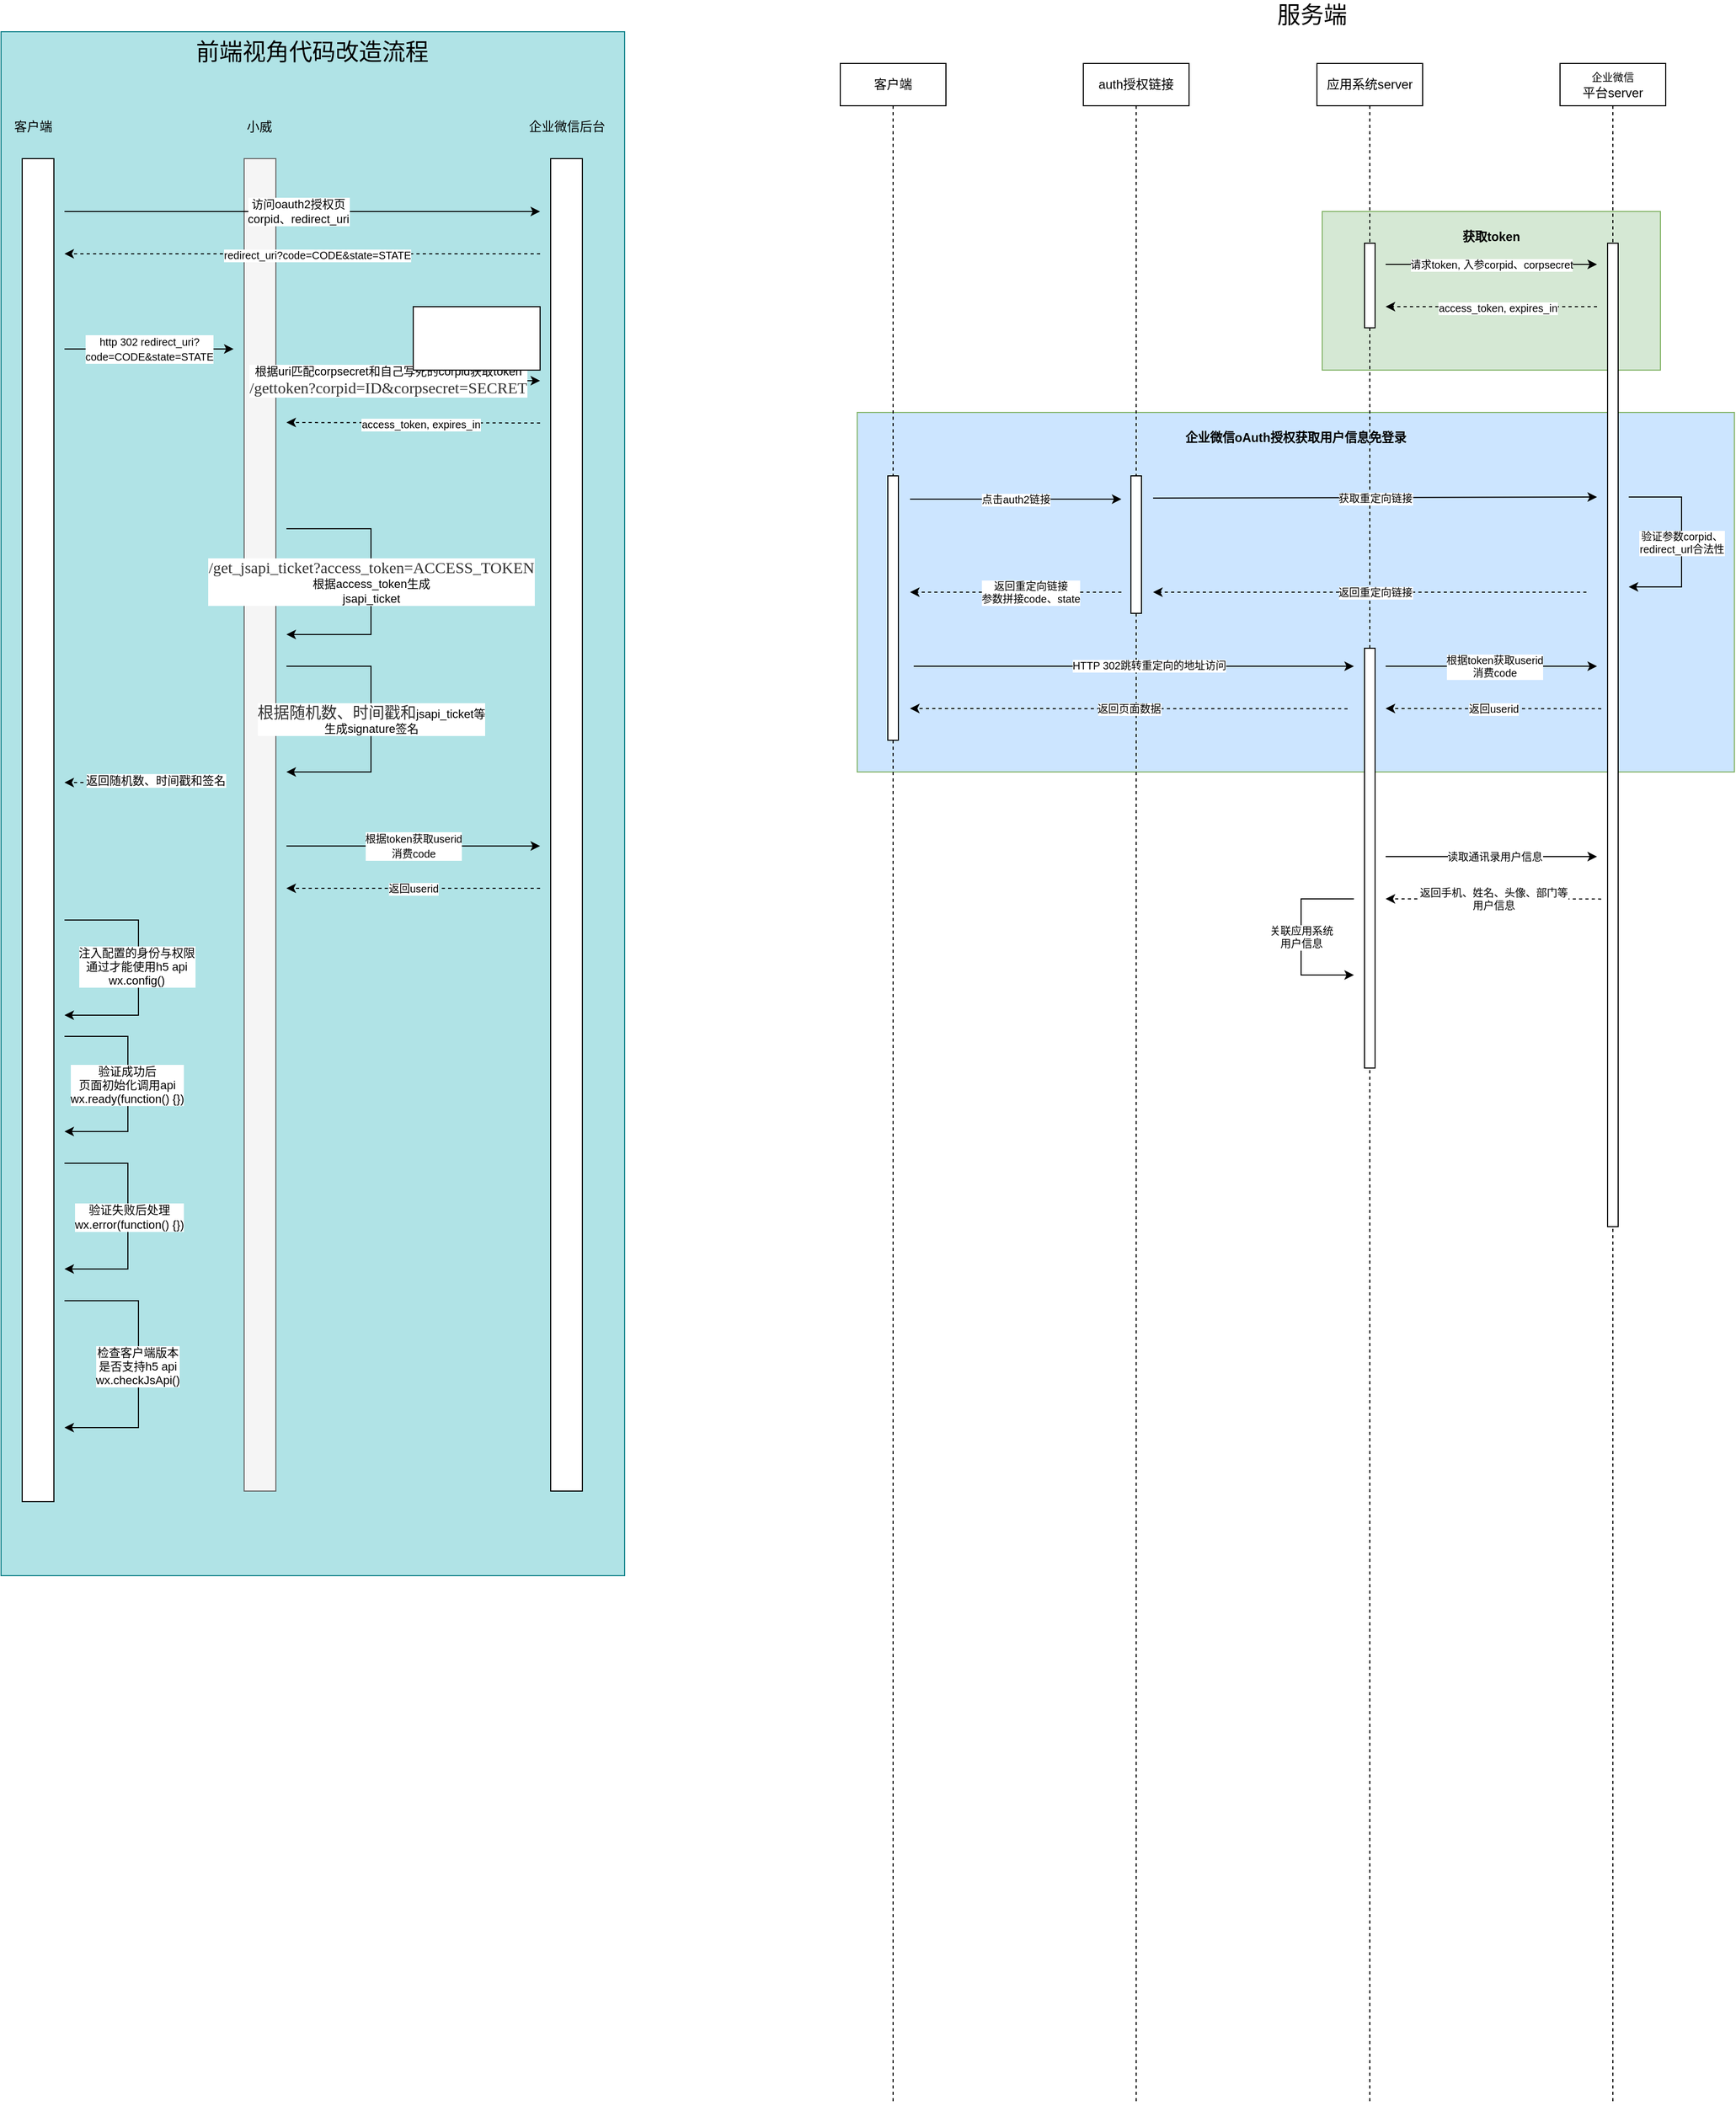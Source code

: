 <mxfile version="16.0.3" type="github">
  <diagram id="wFE0QG_FPsp0jaGvCLVb" name="Page-1">
    <mxGraphModel dx="2276" dy="769" grid="1" gridSize="10" guides="1" tooltips="1" connect="1" arrows="1" fold="1" page="1" pageScale="1" pageWidth="850" pageHeight="1100" math="0" shadow="0">
      <root>
        <mxCell id="0" />
        <mxCell id="1" parent="0" />
        <mxCell id="G3MdLucBdsFfCBGvvRXr-35" value="" style="rounded=0;whiteSpace=wrap;html=1;fillColor=#b0e3e6;strokeColor=#0e8088;" vertex="1" parent="1">
          <mxGeometry x="-830" y="40" width="590" height="1460" as="geometry" />
        </mxCell>
        <mxCell id="-BD_mY3rdzX9CCHZaYfn-6" value="&lt;h3 style=&quot;line-height: 0.8&quot;&gt;获取token&lt;/h3&gt;" style="rounded=0;whiteSpace=wrap;html=1;fontSize=10;verticalAlign=top;fillColor=#d5e8d4;strokeColor=#82b366;" parent="1" vertex="1">
          <mxGeometry x="420" y="210" width="320" height="150" as="geometry" />
        </mxCell>
        <mxCell id="-BD_mY3rdzX9CCHZaYfn-28" value="&lt;h3 style=&quot;line-height: 0.8&quot;&gt;企业微信oAuth授权获取用户信息免登录&lt;/h3&gt;" style="rounded=0;whiteSpace=wrap;html=1;fontSize=10;verticalAlign=top;fillColor=#CCE5FF;strokeColor=#82b366;" parent="1" vertex="1">
          <mxGeometry x="-20" y="400" width="830" height="340" as="geometry" />
        </mxCell>
        <mxCell id="q2xAD3V1H3Vini_aAaJG-2" value="应用系统server" style="shape=umlLifeline;perimeter=lifelinePerimeter;whiteSpace=wrap;html=1;container=1;collapsible=0;recursiveResize=0;outlineConnect=0;" parent="1" vertex="1">
          <mxGeometry x="415" y="70" width="100" height="1930" as="geometry" />
        </mxCell>
        <mxCell id="q2xAD3V1H3Vini_aAaJG-1" value="" style="html=1;points=[];perimeter=orthogonalPerimeter;" parent="1" vertex="1">
          <mxGeometry x="460" y="240" width="10" height="80" as="geometry" />
        </mxCell>
        <mxCell id="-BD_mY3rdzX9CCHZaYfn-1" value="&lt;font style=&quot;font-size: 10px&quot;&gt;企业微信&lt;/font&gt;&lt;br&gt;平台server" style="shape=umlLifeline;perimeter=lifelinePerimeter;whiteSpace=wrap;html=1;container=1;collapsible=0;recursiveResize=0;outlineConnect=0;" parent="1" vertex="1">
          <mxGeometry x="645" y="70" width="100" height="1930" as="geometry" />
        </mxCell>
        <mxCell id="-BD_mY3rdzX9CCHZaYfn-2" value="" style="html=1;points=[];perimeter=orthogonalPerimeter;" parent="-BD_mY3rdzX9CCHZaYfn-1" vertex="1">
          <mxGeometry x="45" y="170" width="10" height="930" as="geometry" />
        </mxCell>
        <mxCell id="-BD_mY3rdzX9CCHZaYfn-16" value="验证参数corpid、&lt;br&gt;redirect_url合法性" style="endArrow=classic;html=1;rounded=0;fontFamily=Helvetica;fontSize=10;fontColor=default;" parent="-BD_mY3rdzX9CCHZaYfn-1" edge="1">
          <mxGeometry width="50" height="50" relative="1" as="geometry">
            <mxPoint x="65" y="410" as="sourcePoint" />
            <mxPoint x="65" y="495" as="targetPoint" />
            <Array as="points">
              <mxPoint x="115" y="410" />
              <mxPoint x="115" y="495" />
            </Array>
          </mxGeometry>
        </mxCell>
        <mxCell id="-BD_mY3rdzX9CCHZaYfn-3" value="请求token, 入参corpid、corpsecret" style="endArrow=classic;html=1;rounded=0;fontSize=10;" parent="1" edge="1">
          <mxGeometry width="50" height="50" relative="1" as="geometry">
            <mxPoint x="480" y="260" as="sourcePoint" />
            <mxPoint x="680" y="260" as="targetPoint" />
            <Array as="points">
              <mxPoint x="620" y="260" />
            </Array>
          </mxGeometry>
        </mxCell>
        <mxCell id="-BD_mY3rdzX9CCHZaYfn-4" value="" style="endArrow=classic;html=1;rounded=0;fontSize=10;dashed=1;" parent="1" edge="1">
          <mxGeometry width="50" height="50" relative="1" as="geometry">
            <mxPoint x="680" y="300" as="sourcePoint" />
            <mxPoint x="480" y="300" as="targetPoint" />
          </mxGeometry>
        </mxCell>
        <mxCell id="-BD_mY3rdzX9CCHZaYfn-5" value="access_token, expires_in" style="edgeLabel;html=1;align=center;verticalAlign=middle;resizable=0;points=[];fontSize=10;" parent="-BD_mY3rdzX9CCHZaYfn-4" vertex="1" connectable="0">
          <mxGeometry x="-0.06" y="1" relative="1" as="geometry">
            <mxPoint as="offset" />
          </mxGeometry>
        </mxCell>
        <mxCell id="-BD_mY3rdzX9CCHZaYfn-8" value="auth授权链接" style="shape=umlLifeline;perimeter=lifelinePerimeter;whiteSpace=wrap;html=1;container=1;collapsible=0;recursiveResize=0;outlineConnect=0;" parent="1" vertex="1">
          <mxGeometry x="194" y="70" width="100" height="1930" as="geometry" />
        </mxCell>
        <mxCell id="-BD_mY3rdzX9CCHZaYfn-9" value="客户端" style="shape=umlLifeline;perimeter=lifelinePerimeter;whiteSpace=wrap;html=1;container=1;collapsible=0;recursiveResize=0;outlineConnect=0;" parent="1" vertex="1">
          <mxGeometry x="-36" y="70" width="100" height="1930" as="geometry" />
        </mxCell>
        <mxCell id="-BD_mY3rdzX9CCHZaYfn-10" value="" style="html=1;points=[];perimeter=orthogonalPerimeter;rounded=0;fontFamily=Helvetica;fontSize=10;fontColor=default;strokeColor=default;fillColor=default;" parent="-BD_mY3rdzX9CCHZaYfn-9" vertex="1">
          <mxGeometry x="45" y="390" width="10" height="250" as="geometry" />
        </mxCell>
        <mxCell id="-BD_mY3rdzX9CCHZaYfn-11" value="" style="html=1;points=[];perimeter=orthogonalPerimeter;rounded=0;fontFamily=Helvetica;fontSize=10;fontColor=default;strokeColor=default;fillColor=default;" parent="1" vertex="1">
          <mxGeometry x="239" y="460" width="10" height="130" as="geometry" />
        </mxCell>
        <mxCell id="-BD_mY3rdzX9CCHZaYfn-13" value="点击auth2链接" style="endArrow=classic;html=1;rounded=0;fontFamily=Helvetica;fontSize=10;fontColor=default;" parent="1" edge="1">
          <mxGeometry width="50" height="50" relative="1" as="geometry">
            <mxPoint x="30" y="482" as="sourcePoint" />
            <mxPoint x="230" y="482" as="targetPoint" />
          </mxGeometry>
        </mxCell>
        <mxCell id="-BD_mY3rdzX9CCHZaYfn-14" value="" style="endArrow=classic;html=1;rounded=0;fontFamily=Helvetica;fontSize=10;fontColor=default;" parent="1" edge="1">
          <mxGeometry width="50" height="50" relative="1" as="geometry">
            <mxPoint x="260" y="481" as="sourcePoint" />
            <mxPoint x="680" y="480" as="targetPoint" />
          </mxGeometry>
        </mxCell>
        <mxCell id="-BD_mY3rdzX9CCHZaYfn-15" value="获取重定向链接" style="edgeLabel;html=1;align=center;verticalAlign=middle;resizable=0;points=[];fontSize=10;fontFamily=Helvetica;fontColor=default;" parent="-BD_mY3rdzX9CCHZaYfn-14" vertex="1" connectable="0">
          <mxGeometry x="0.162" relative="1" as="geometry">
            <mxPoint x="-34" as="offset" />
          </mxGeometry>
        </mxCell>
        <mxCell id="-BD_mY3rdzX9CCHZaYfn-17" value="" style="endArrow=classic;html=1;rounded=0;fontFamily=Helvetica;fontSize=10;fontColor=default;dashed=1;" parent="1" edge="1">
          <mxGeometry width="50" height="50" relative="1" as="geometry">
            <mxPoint x="670" y="570" as="sourcePoint" />
            <mxPoint x="260" y="570" as="targetPoint" />
          </mxGeometry>
        </mxCell>
        <mxCell id="-BD_mY3rdzX9CCHZaYfn-18" value="返回重定向链接" style="edgeLabel;html=1;align=center;verticalAlign=middle;resizable=0;points=[];fontSize=10;fontFamily=Helvetica;fontColor=default;" parent="-BD_mY3rdzX9CCHZaYfn-17" vertex="1" connectable="0">
          <mxGeometry x="0.088" relative="1" as="geometry">
            <mxPoint x="23" as="offset" />
          </mxGeometry>
        </mxCell>
        <mxCell id="-BD_mY3rdzX9CCHZaYfn-19" value="" style="endArrow=classic;html=1;rounded=0;fontFamily=Helvetica;fontSize=10;fontColor=default;dashed=1;" parent="1" edge="1">
          <mxGeometry width="50" height="50" relative="1" as="geometry">
            <mxPoint x="230" y="570" as="sourcePoint" />
            <mxPoint x="30" y="570" as="targetPoint" />
          </mxGeometry>
        </mxCell>
        <mxCell id="-BD_mY3rdzX9CCHZaYfn-20" value="返回重定向链接&lt;br&gt;参数拼接code、state" style="edgeLabel;html=1;align=center;verticalAlign=middle;resizable=0;points=[];fontSize=10;fontFamily=Helvetica;fontColor=default;" parent="-BD_mY3rdzX9CCHZaYfn-19" vertex="1" connectable="0">
          <mxGeometry x="0.088" relative="1" as="geometry">
            <mxPoint x="23" as="offset" />
          </mxGeometry>
        </mxCell>
        <mxCell id="-BD_mY3rdzX9CCHZaYfn-21" value="" style="html=1;points=[];perimeter=orthogonalPerimeter;" parent="1" vertex="1">
          <mxGeometry x="460" y="623" width="10" height="397" as="geometry" />
        </mxCell>
        <mxCell id="-BD_mY3rdzX9CCHZaYfn-22" value="" style="endArrow=classic;html=1;rounded=0;fontFamily=Helvetica;fontSize=10;fontColor=default;" parent="1" edge="1">
          <mxGeometry width="50" height="50" relative="1" as="geometry">
            <mxPoint x="33.5" y="640" as="sourcePoint" />
            <mxPoint x="450" y="640" as="targetPoint" />
          </mxGeometry>
        </mxCell>
        <mxCell id="-BD_mY3rdzX9CCHZaYfn-23" value="HTTP 302跳转重定向的地址访问" style="edgeLabel;html=1;align=center;verticalAlign=middle;resizable=0;points=[];fontSize=10;fontFamily=Helvetica;fontColor=default;" parent="-BD_mY3rdzX9CCHZaYfn-22" vertex="1" connectable="0">
          <mxGeometry x="0.064" y="1" relative="1" as="geometry">
            <mxPoint x="1" as="offset" />
          </mxGeometry>
        </mxCell>
        <mxCell id="-BD_mY3rdzX9CCHZaYfn-24" value="" style="endArrow=classic;html=1;rounded=0;fontFamily=Helvetica;fontSize=10;fontColor=default;" parent="1" edge="1">
          <mxGeometry width="50" height="50" relative="1" as="geometry">
            <mxPoint x="480" y="640" as="sourcePoint" />
            <mxPoint x="680" y="640" as="targetPoint" />
          </mxGeometry>
        </mxCell>
        <mxCell id="-BD_mY3rdzX9CCHZaYfn-25" value="根据token获取userid&lt;br&gt;消费code" style="edgeLabel;html=1;align=center;verticalAlign=middle;resizable=0;points=[];fontSize=10;fontFamily=Helvetica;fontColor=default;" parent="-BD_mY3rdzX9CCHZaYfn-24" vertex="1" connectable="0">
          <mxGeometry x="0.03" relative="1" as="geometry">
            <mxPoint as="offset" />
          </mxGeometry>
        </mxCell>
        <mxCell id="-BD_mY3rdzX9CCHZaYfn-26" value="返回userid" style="endArrow=classic;html=1;rounded=0;fontFamily=Helvetica;fontSize=10;fontColor=default;exitX=-0.4;exitY=0.603;exitDx=0;exitDy=0;exitPerimeter=0;dashed=1;" parent="1" edge="1">
          <mxGeometry width="50" height="50" relative="1" as="geometry">
            <mxPoint x="684" y="680.19" as="sourcePoint" />
            <mxPoint x="480" y="680" as="targetPoint" />
          </mxGeometry>
        </mxCell>
        <mxCell id="-BD_mY3rdzX9CCHZaYfn-27" value="返回页面数据" style="endArrow=classic;html=1;rounded=0;fontFamily=Helvetica;fontSize=10;fontColor=default;exitX=-0.4;exitY=0.603;exitDx=0;exitDy=0;exitPerimeter=0;dashed=1;" parent="1" edge="1">
          <mxGeometry width="50" height="50" relative="1" as="geometry">
            <mxPoint x="444" y="680.19" as="sourcePoint" />
            <mxPoint x="30" y="680" as="targetPoint" />
          </mxGeometry>
        </mxCell>
        <mxCell id="-BD_mY3rdzX9CCHZaYfn-31" value="" style="endArrow=classic;html=1;rounded=0;fontFamily=Helvetica;fontSize=10;fontColor=default;" parent="1" edge="1">
          <mxGeometry width="50" height="50" relative="1" as="geometry">
            <mxPoint x="480" y="820" as="sourcePoint" />
            <mxPoint x="680" y="820" as="targetPoint" />
          </mxGeometry>
        </mxCell>
        <mxCell id="-BD_mY3rdzX9CCHZaYfn-32" value="读取通讯录用户信息" style="edgeLabel;html=1;align=center;verticalAlign=middle;resizable=0;points=[];fontSize=10;fontFamily=Helvetica;fontColor=default;" parent="-BD_mY3rdzX9CCHZaYfn-31" vertex="1" connectable="0">
          <mxGeometry x="0.03" relative="1" as="geometry">
            <mxPoint as="offset" />
          </mxGeometry>
        </mxCell>
        <mxCell id="-BD_mY3rdzX9CCHZaYfn-33" value="返回手机、姓名、头像、部门等&lt;br&gt;用户信息" style="endArrow=classic;html=1;rounded=0;fontFamily=Helvetica;fontSize=10;fontColor=default;exitX=-0.4;exitY=0.603;exitDx=0;exitDy=0;exitPerimeter=0;dashed=1;" parent="1" edge="1">
          <mxGeometry width="50" height="50" relative="1" as="geometry">
            <mxPoint x="684" y="860.19" as="sourcePoint" />
            <mxPoint x="480" y="860" as="targetPoint" />
          </mxGeometry>
        </mxCell>
        <mxCell id="-BD_mY3rdzX9CCHZaYfn-34" value="关联应用系统&lt;br&gt;用户信息" style="endArrow=classic;html=1;rounded=0;fontFamily=Helvetica;fontSize=10;fontColor=default;" parent="1" edge="1">
          <mxGeometry width="50" height="50" relative="1" as="geometry">
            <mxPoint x="450" y="860" as="sourcePoint" />
            <mxPoint x="450" y="932" as="targetPoint" />
            <Array as="points">
              <mxPoint x="400" y="860" />
              <mxPoint x="400" y="932" />
            </Array>
          </mxGeometry>
        </mxCell>
        <mxCell id="G3MdLucBdsFfCBGvvRXr-1" value="" style="rounded=0;whiteSpace=wrap;html=1;" vertex="1" parent="1">
          <mxGeometry x="-810" y="160" width="30" height="1270" as="geometry" />
        </mxCell>
        <mxCell id="G3MdLucBdsFfCBGvvRXr-2" value="" style="rounded=0;whiteSpace=wrap;html=1;fillColor=#f5f5f5;fontColor=#333333;strokeColor=#666666;" vertex="1" parent="1">
          <mxGeometry x="-600" y="160" width="30" height="1260" as="geometry" />
        </mxCell>
        <mxCell id="G3MdLucBdsFfCBGvvRXr-3" value="" style="endArrow=classic;html=1;rounded=0;" edge="1" parent="1">
          <mxGeometry width="50" height="50" relative="1" as="geometry">
            <mxPoint x="-770" y="210" as="sourcePoint" />
            <mxPoint x="-320" y="210" as="targetPoint" />
          </mxGeometry>
        </mxCell>
        <mxCell id="G3MdLucBdsFfCBGvvRXr-4" value="访问oauth2授权页&lt;br&gt;corpid、redirect_uri" style="edgeLabel;html=1;align=center;verticalAlign=middle;resizable=0;points=[];" vertex="1" connectable="0" parent="G3MdLucBdsFfCBGvvRXr-3">
          <mxGeometry x="-0.2" relative="1" as="geometry">
            <mxPoint x="41" as="offset" />
          </mxGeometry>
        </mxCell>
        <mxCell id="G3MdLucBdsFfCBGvvRXr-7" value="" style="endArrow=classic;html=1;rounded=0;" edge="1" parent="1">
          <mxGeometry width="50" height="50" relative="1" as="geometry">
            <mxPoint x="-560" y="510" as="sourcePoint" />
            <mxPoint x="-560" y="610" as="targetPoint" />
            <Array as="points">
              <mxPoint x="-480" y="510" />
              <mxPoint x="-480" y="610" />
            </Array>
          </mxGeometry>
        </mxCell>
        <mxCell id="G3MdLucBdsFfCBGvvRXr-13" value="&lt;span style=&quot;color: rgb(51 , 51 , 51) ; font-family: &amp;#34;pingfang sc&amp;#34; , &amp;#34;microsoft yahei&amp;#34; , &amp;#34;arial regular&amp;#34; ; font-size: 15px&quot;&gt;/get_jsapi_ticket?access_token=ACCESS_TOKEN&lt;/span&gt;&lt;br&gt;根据access_token生成&lt;br&gt;jsapi_ticket" style="edgeLabel;html=1;align=center;verticalAlign=middle;resizable=0;points=[];" vertex="1" connectable="0" parent="G3MdLucBdsFfCBGvvRXr-7">
          <mxGeometry relative="1" as="geometry">
            <mxPoint as="offset" />
          </mxGeometry>
        </mxCell>
        <mxCell id="G3MdLucBdsFfCBGvvRXr-8" value="" style="rounded=0;whiteSpace=wrap;html=1;" vertex="1" parent="1">
          <mxGeometry x="-310" y="160" width="30" height="1260" as="geometry" />
        </mxCell>
        <mxCell id="G3MdLucBdsFfCBGvvRXr-9" value="" style="endArrow=classic;html=1;rounded=0;" edge="1" parent="1">
          <mxGeometry width="50" height="50" relative="1" as="geometry">
            <mxPoint x="-560" y="370" as="sourcePoint" />
            <mxPoint x="-320" y="370" as="targetPoint" />
          </mxGeometry>
        </mxCell>
        <mxCell id="G3MdLucBdsFfCBGvvRXr-10" value="根据uri匹配corpsecret和自己写死的corpid获取token&lt;br&gt;&lt;span style=&quot;color: rgb(51 , 51 , 51) ; font-family: &amp;#34;pingfang sc&amp;#34; , &amp;#34;microsoft yahei&amp;#34; , &amp;#34;arial regular&amp;#34; ; font-size: 15px&quot;&gt;/gettoken?corpid=ID&amp;amp;corpsecret=SECRET&lt;/span&gt;" style="edgeLabel;html=1;align=center;verticalAlign=middle;resizable=0;points=[];" vertex="1" connectable="0" parent="G3MdLucBdsFfCBGvvRXr-9">
          <mxGeometry x="-0.2" relative="1" as="geometry">
            <mxPoint as="offset" />
          </mxGeometry>
        </mxCell>
        <mxCell id="G3MdLucBdsFfCBGvvRXr-11" value="" style="endArrow=classic;html=1;rounded=0;fontSize=10;dashed=1;" edge="1" parent="1">
          <mxGeometry width="50" height="50" relative="1" as="geometry">
            <mxPoint x="-320" y="410" as="sourcePoint" />
            <mxPoint x="-560" y="409.5" as="targetPoint" />
          </mxGeometry>
        </mxCell>
        <mxCell id="G3MdLucBdsFfCBGvvRXr-12" value="access_token, expires_in" style="edgeLabel;html=1;align=center;verticalAlign=middle;resizable=0;points=[];fontSize=10;" vertex="1" connectable="0" parent="G3MdLucBdsFfCBGvvRXr-11">
          <mxGeometry x="-0.06" y="1" relative="1" as="geometry">
            <mxPoint as="offset" />
          </mxGeometry>
        </mxCell>
        <mxCell id="G3MdLucBdsFfCBGvvRXr-14" value="" style="endArrow=classic;html=1;rounded=0;" edge="1" parent="1">
          <mxGeometry width="50" height="50" relative="1" as="geometry">
            <mxPoint x="-560" y="640" as="sourcePoint" />
            <mxPoint x="-560" y="740" as="targetPoint" />
            <Array as="points">
              <mxPoint x="-480" y="640" />
              <mxPoint x="-480" y="740" />
            </Array>
          </mxGeometry>
        </mxCell>
        <mxCell id="G3MdLucBdsFfCBGvvRXr-15" value="&lt;font color=&quot;#333333&quot; face=&quot;pingfang sc, microsoft yahei, arial regular&quot;&gt;&lt;span style=&quot;font-size: 15px&quot;&gt;根据随机数、时间戳和&lt;/span&gt;&lt;/font&gt;jsapi_ticket等&lt;br&gt;生成signature签名" style="edgeLabel;html=1;align=center;verticalAlign=middle;resizable=0;points=[];" vertex="1" connectable="0" parent="G3MdLucBdsFfCBGvvRXr-14">
          <mxGeometry relative="1" as="geometry">
            <mxPoint as="offset" />
          </mxGeometry>
        </mxCell>
        <mxCell id="G3MdLucBdsFfCBGvvRXr-16" value="" style="endArrow=classic;html=1;rounded=0;dashed=1;" edge="1" parent="1">
          <mxGeometry width="50" height="50" relative="1" as="geometry">
            <mxPoint x="-620" y="750" as="sourcePoint" />
            <mxPoint x="-770" y="750" as="targetPoint" />
          </mxGeometry>
        </mxCell>
        <mxCell id="G3MdLucBdsFfCBGvvRXr-17" value="返回随机数、时间戳和签名" style="edgeLabel;html=1;align=center;verticalAlign=middle;resizable=0;points=[];" vertex="1" connectable="0" parent="G3MdLucBdsFfCBGvvRXr-16">
          <mxGeometry x="-0.147" y="-2" relative="1" as="geometry">
            <mxPoint as="offset" />
          </mxGeometry>
        </mxCell>
        <mxCell id="G3MdLucBdsFfCBGvvRXr-18" value="" style="endArrow=classic;html=1;rounded=0;" edge="1" parent="1">
          <mxGeometry width="50" height="50" relative="1" as="geometry">
            <mxPoint x="-770" y="1240" as="sourcePoint" />
            <mxPoint x="-770" y="1360" as="targetPoint" />
            <Array as="points">
              <mxPoint x="-700" y="1240" />
              <mxPoint x="-700" y="1360" />
            </Array>
          </mxGeometry>
        </mxCell>
        <mxCell id="G3MdLucBdsFfCBGvvRXr-19" value="检查客户端版本&lt;br&gt;是否支持h5 api&lt;br&gt;wx.checkJsApi()" style="edgeLabel;html=1;align=center;verticalAlign=middle;resizable=0;points=[];" vertex="1" connectable="0" parent="G3MdLucBdsFfCBGvvRXr-18">
          <mxGeometry x="0.227" relative="1" as="geometry">
            <mxPoint x="-1" y="-28" as="offset" />
          </mxGeometry>
        </mxCell>
        <mxCell id="G3MdLucBdsFfCBGvvRXr-20" value="" style="endArrow=classic;html=1;rounded=0;" edge="1" parent="1">
          <mxGeometry width="50" height="50" relative="1" as="geometry">
            <mxPoint x="-770" y="880" as="sourcePoint" />
            <mxPoint x="-770" y="970" as="targetPoint" />
            <Array as="points">
              <mxPoint x="-700" y="880" />
              <mxPoint x="-700" y="970" />
            </Array>
          </mxGeometry>
        </mxCell>
        <mxCell id="G3MdLucBdsFfCBGvvRXr-21" value="注入配置的身份与权限&lt;br&gt;通过才能使用h5 api&lt;br&gt;wx.config()" style="edgeLabel;html=1;align=center;verticalAlign=middle;resizable=0;points=[];" vertex="1" connectable="0" parent="G3MdLucBdsFfCBGvvRXr-20">
          <mxGeometry x="0.227" relative="1" as="geometry">
            <mxPoint x="-2" y="-27" as="offset" />
          </mxGeometry>
        </mxCell>
        <mxCell id="G3MdLucBdsFfCBGvvRXr-22" value="" style="endArrow=classic;html=1;rounded=0;" edge="1" parent="1">
          <mxGeometry width="50" height="50" relative="1" as="geometry">
            <mxPoint x="-770" y="990" as="sourcePoint" />
            <mxPoint x="-770" y="1080" as="targetPoint" />
            <Array as="points">
              <mxPoint x="-710" y="990" />
              <mxPoint x="-710" y="1080" />
            </Array>
          </mxGeometry>
        </mxCell>
        <mxCell id="G3MdLucBdsFfCBGvvRXr-23" value="验证成功后&lt;br&gt;页面初始化调用api&lt;br&gt;wx.ready(function() {})" style="edgeLabel;html=1;align=center;verticalAlign=middle;resizable=0;points=[];" vertex="1" connectable="0" parent="G3MdLucBdsFfCBGvvRXr-22">
          <mxGeometry x="0.227" relative="1" as="geometry">
            <mxPoint x="-1" y="-23" as="offset" />
          </mxGeometry>
        </mxCell>
        <mxCell id="G3MdLucBdsFfCBGvvRXr-24" value="" style="endArrow=classic;html=1;rounded=0;" edge="1" parent="1">
          <mxGeometry width="50" height="50" relative="1" as="geometry">
            <mxPoint x="-770" y="1110" as="sourcePoint" />
            <mxPoint x="-770" y="1210" as="targetPoint" />
            <Array as="points">
              <mxPoint x="-710" y="1110" />
              <mxPoint x="-710" y="1210" />
            </Array>
          </mxGeometry>
        </mxCell>
        <mxCell id="G3MdLucBdsFfCBGvvRXr-25" value="验证失败后处理&lt;br&gt;wx.error(function() {})" style="edgeLabel;html=1;align=center;verticalAlign=middle;resizable=0;points=[];" vertex="1" connectable="0" parent="G3MdLucBdsFfCBGvvRXr-24">
          <mxGeometry x="0.227" relative="1" as="geometry">
            <mxPoint x="1" y="-24" as="offset" />
          </mxGeometry>
        </mxCell>
        <mxCell id="G3MdLucBdsFfCBGvvRXr-26" value="" style="endArrow=classic;html=1;rounded=0;fontSize=10;dashed=1;" edge="1" parent="1">
          <mxGeometry width="50" height="50" relative="1" as="geometry">
            <mxPoint x="-320" y="250" as="sourcePoint" />
            <mxPoint x="-770" y="250" as="targetPoint" />
          </mxGeometry>
        </mxCell>
        <mxCell id="G3MdLucBdsFfCBGvvRXr-27" value="redirect_uri?code=CODE&amp;amp;state=STATE" style="edgeLabel;html=1;align=center;verticalAlign=middle;resizable=0;points=[];fontSize=10;" vertex="1" connectable="0" parent="G3MdLucBdsFfCBGvvRXr-26">
          <mxGeometry x="-0.06" y="1" relative="1" as="geometry">
            <mxPoint as="offset" />
          </mxGeometry>
        </mxCell>
        <mxCell id="G3MdLucBdsFfCBGvvRXr-28" value="&lt;span style=&quot;font-size: 10px&quot;&gt;http 302 redirect_uri?&lt;br&gt;code=CODE&amp;amp;state=STATE&lt;/span&gt;" style="endArrow=classic;html=1;rounded=0;" edge="1" parent="1">
          <mxGeometry width="50" height="50" relative="1" as="geometry">
            <mxPoint x="-770" y="340" as="sourcePoint" />
            <mxPoint x="-610" y="340" as="targetPoint" />
          </mxGeometry>
        </mxCell>
        <mxCell id="G3MdLucBdsFfCBGvvRXr-29" value="&lt;span style=&quot;font-size: 10px&quot;&gt;根据token获取userid&lt;/span&gt;&lt;br style=&quot;font-size: 10px&quot;&gt;&lt;span style=&quot;font-size: 10px&quot;&gt;消费code&lt;/span&gt;" style="endArrow=classic;html=1;rounded=0;" edge="1" parent="1">
          <mxGeometry width="50" height="50" relative="1" as="geometry">
            <mxPoint x="-560" y="810" as="sourcePoint" />
            <mxPoint x="-320" y="810" as="targetPoint" />
          </mxGeometry>
        </mxCell>
        <mxCell id="G3MdLucBdsFfCBGvvRXr-30" value="返回userid" style="endArrow=classic;html=1;rounded=0;fontFamily=Helvetica;fontSize=10;fontColor=default;dashed=1;" edge="1" parent="1">
          <mxGeometry width="50" height="50" relative="1" as="geometry">
            <mxPoint x="-320" y="850" as="sourcePoint" />
            <mxPoint x="-560" y="850" as="targetPoint" />
          </mxGeometry>
        </mxCell>
        <mxCell id="G3MdLucBdsFfCBGvvRXr-31" value="客户端" style="text;html=1;align=center;verticalAlign=middle;resizable=0;points=[];autosize=1;strokeColor=none;fillColor=none;" vertex="1" parent="1">
          <mxGeometry x="-825" y="120" width="50" height="20" as="geometry" />
        </mxCell>
        <mxCell id="G3MdLucBdsFfCBGvvRXr-32" value="小威" style="text;html=1;align=center;verticalAlign=middle;resizable=0;points=[];autosize=1;strokeColor=none;fillColor=none;" vertex="1" parent="1">
          <mxGeometry x="-606" y="120" width="40" height="20" as="geometry" />
        </mxCell>
        <mxCell id="G3MdLucBdsFfCBGvvRXr-33" value="企业微信后台" style="text;html=1;align=center;verticalAlign=middle;resizable=0;points=[];autosize=1;strokeColor=none;fillColor=none;" vertex="1" parent="1">
          <mxGeometry x="-340" y="120" width="90" height="20" as="geometry" />
        </mxCell>
        <mxCell id="G3MdLucBdsFfCBGvvRXr-34" value="" style="rounded=0;whiteSpace=wrap;html=1;" vertex="1" parent="1">
          <mxGeometry x="-440" y="300" width="120" height="60" as="geometry" />
        </mxCell>
        <mxCell id="G3MdLucBdsFfCBGvvRXr-36" value="&lt;font style=&quot;font-size: 22px&quot;&gt;前端视角代码改造流程&lt;/font&gt;" style="text;html=1;align=center;verticalAlign=middle;resizable=0;points=[];autosize=1;strokeColor=none;fillColor=none;" vertex="1" parent="1">
          <mxGeometry x="-656" y="50" width="240" height="20" as="geometry" />
        </mxCell>
        <mxCell id="G3MdLucBdsFfCBGvvRXr-37" value="服务端" style="text;html=1;align=center;verticalAlign=middle;resizable=0;points=[];autosize=1;strokeColor=none;fillColor=none;fontSize=22;" vertex="1" parent="1">
          <mxGeometry x="370" y="10" width="80" height="30" as="geometry" />
        </mxCell>
      </root>
    </mxGraphModel>
  </diagram>
</mxfile>
